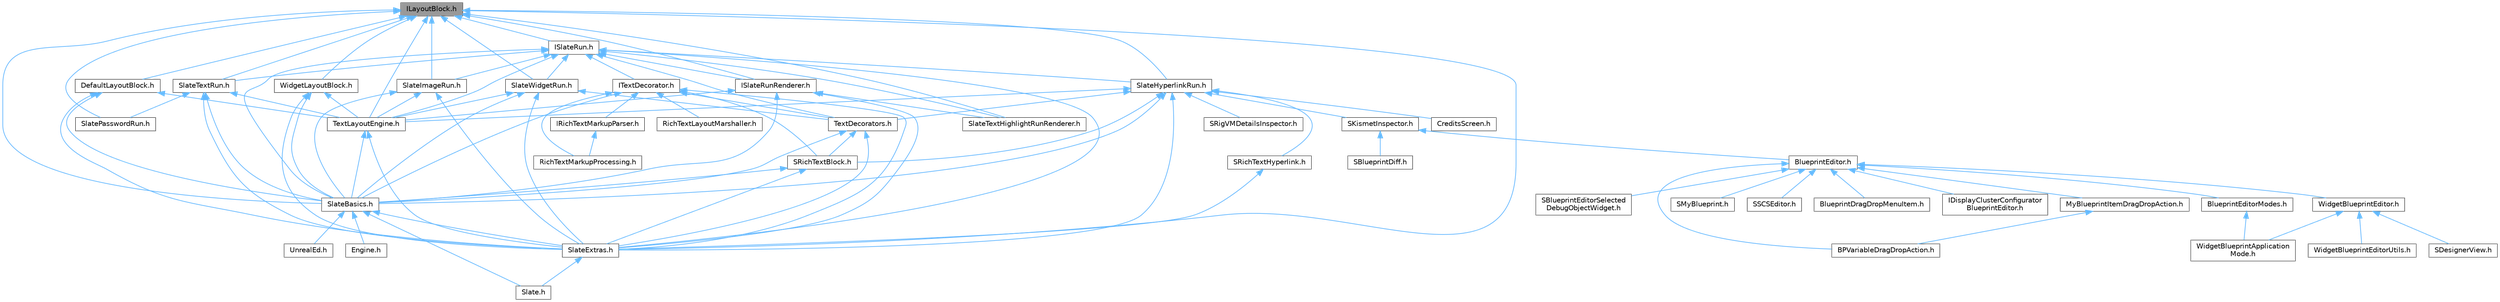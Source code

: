 digraph "ILayoutBlock.h"
{
 // INTERACTIVE_SVG=YES
 // LATEX_PDF_SIZE
  bgcolor="transparent";
  edge [fontname=Helvetica,fontsize=10,labelfontname=Helvetica,labelfontsize=10];
  node [fontname=Helvetica,fontsize=10,shape=box,height=0.2,width=0.4];
  Node1 [id="Node000001",label="ILayoutBlock.h",height=0.2,width=0.4,color="gray40", fillcolor="grey60", style="filled", fontcolor="black",tooltip=" "];
  Node1 -> Node2 [id="edge1_Node000001_Node000002",dir="back",color="steelblue1",style="solid",tooltip=" "];
  Node2 [id="Node000002",label="DefaultLayoutBlock.h",height=0.2,width=0.4,color="grey40", fillcolor="white", style="filled",URL="$de/d9b/DefaultLayoutBlock_8h.html",tooltip=" "];
  Node2 -> Node3 [id="edge2_Node000002_Node000003",dir="back",color="steelblue1",style="solid",tooltip=" "];
  Node3 [id="Node000003",label="SlateBasics.h",height=0.2,width=0.4,color="grey40", fillcolor="white", style="filled",URL="$da/d2f/SlateBasics_8h.html",tooltip=" "];
  Node3 -> Node4 [id="edge3_Node000003_Node000004",dir="back",color="steelblue1",style="solid",tooltip=" "];
  Node4 [id="Node000004",label="Engine.h",height=0.2,width=0.4,color="grey40", fillcolor="white", style="filled",URL="$d1/d34/Public_2Engine_8h.html",tooltip=" "];
  Node3 -> Node5 [id="edge4_Node000003_Node000005",dir="back",color="steelblue1",style="solid",tooltip=" "];
  Node5 [id="Node000005",label="Slate.h",height=0.2,width=0.4,color="grey40", fillcolor="white", style="filled",URL="$d2/dc0/Slate_8h.html",tooltip=" "];
  Node3 -> Node6 [id="edge5_Node000003_Node000006",dir="back",color="steelblue1",style="solid",tooltip=" "];
  Node6 [id="Node000006",label="SlateExtras.h",height=0.2,width=0.4,color="grey40", fillcolor="white", style="filled",URL="$d8/dec/SlateExtras_8h.html",tooltip=" "];
  Node6 -> Node5 [id="edge6_Node000006_Node000005",dir="back",color="steelblue1",style="solid",tooltip=" "];
  Node3 -> Node7 [id="edge7_Node000003_Node000007",dir="back",color="steelblue1",style="solid",tooltip=" "];
  Node7 [id="Node000007",label="UnrealEd.h",height=0.2,width=0.4,color="grey40", fillcolor="white", style="filled",URL="$d2/d5f/UnrealEd_8h.html",tooltip=" "];
  Node2 -> Node6 [id="edge8_Node000002_Node000006",dir="back",color="steelblue1",style="solid",tooltip=" "];
  Node2 -> Node8 [id="edge9_Node000002_Node000008",dir="back",color="steelblue1",style="solid",tooltip=" "];
  Node8 [id="Node000008",label="TextLayoutEngine.h",height=0.2,width=0.4,color="grey40", fillcolor="white", style="filled",URL="$da/d06/TextLayoutEngine_8h.html",tooltip=" "];
  Node8 -> Node3 [id="edge10_Node000008_Node000003",dir="back",color="steelblue1",style="solid",tooltip=" "];
  Node8 -> Node6 [id="edge11_Node000008_Node000006",dir="back",color="steelblue1",style="solid",tooltip=" "];
  Node1 -> Node9 [id="edge12_Node000001_Node000009",dir="back",color="steelblue1",style="solid",tooltip=" "];
  Node9 [id="Node000009",label="ISlateRun.h",height=0.2,width=0.4,color="grey40", fillcolor="white", style="filled",URL="$d9/d49/ISlateRun_8h.html",tooltip=" "];
  Node9 -> Node10 [id="edge13_Node000009_Node000010",dir="back",color="steelblue1",style="solid",tooltip=" "];
  Node10 [id="Node000010",label="ISlateRunRenderer.h",height=0.2,width=0.4,color="grey40", fillcolor="white", style="filled",URL="$d3/dfa/ISlateRunRenderer_8h.html",tooltip=" "];
  Node10 -> Node3 [id="edge14_Node000010_Node000003",dir="back",color="steelblue1",style="solid",tooltip=" "];
  Node10 -> Node6 [id="edge15_Node000010_Node000006",dir="back",color="steelblue1",style="solid",tooltip=" "];
  Node10 -> Node11 [id="edge16_Node000010_Node000011",dir="back",color="steelblue1",style="solid",tooltip=" "];
  Node11 [id="Node000011",label="SlateTextHighlightRunRenderer.h",height=0.2,width=0.4,color="grey40", fillcolor="white", style="filled",URL="$d0/d78/SlateTextHighlightRunRenderer_8h.html",tooltip=" "];
  Node10 -> Node8 [id="edge17_Node000010_Node000008",dir="back",color="steelblue1",style="solid",tooltip=" "];
  Node9 -> Node12 [id="edge18_Node000009_Node000012",dir="back",color="steelblue1",style="solid",tooltip=" "];
  Node12 [id="Node000012",label="ITextDecorator.h",height=0.2,width=0.4,color="grey40", fillcolor="white", style="filled",URL="$d6/d35/ITextDecorator_8h.html",tooltip=" "];
  Node12 -> Node13 [id="edge19_Node000012_Node000013",dir="back",color="steelblue1",style="solid",tooltip=" "];
  Node13 [id="Node000013",label="IRichTextMarkupParser.h",height=0.2,width=0.4,color="grey40", fillcolor="white", style="filled",URL="$d1/dae/IRichTextMarkupParser_8h.html",tooltip=" "];
  Node13 -> Node14 [id="edge20_Node000013_Node000014",dir="back",color="steelblue1",style="solid",tooltip=" "];
  Node14 [id="Node000014",label="RichTextMarkupProcessing.h",height=0.2,width=0.4,color="grey40", fillcolor="white", style="filled",URL="$d5/ddd/RichTextMarkupProcessing_8h.html",tooltip=" "];
  Node12 -> Node15 [id="edge21_Node000012_Node000015",dir="back",color="steelblue1",style="solid",tooltip=" "];
  Node15 [id="Node000015",label="RichTextLayoutMarshaller.h",height=0.2,width=0.4,color="grey40", fillcolor="white", style="filled",URL="$dd/d85/RichTextLayoutMarshaller_8h.html",tooltip=" "];
  Node12 -> Node14 [id="edge22_Node000012_Node000014",dir="back",color="steelblue1",style="solid",tooltip=" "];
  Node12 -> Node16 [id="edge23_Node000012_Node000016",dir="back",color="steelblue1",style="solid",tooltip=" "];
  Node16 [id="Node000016",label="SRichTextBlock.h",height=0.2,width=0.4,color="grey40", fillcolor="white", style="filled",URL="$dd/d4c/SRichTextBlock_8h.html",tooltip=" "];
  Node16 -> Node3 [id="edge24_Node000016_Node000003",dir="back",color="steelblue1",style="solid",tooltip=" "];
  Node16 -> Node6 [id="edge25_Node000016_Node000006",dir="back",color="steelblue1",style="solid",tooltip=" "];
  Node12 -> Node3 [id="edge26_Node000012_Node000003",dir="back",color="steelblue1",style="solid",tooltip=" "];
  Node12 -> Node6 [id="edge27_Node000012_Node000006",dir="back",color="steelblue1",style="solid",tooltip=" "];
  Node12 -> Node17 [id="edge28_Node000012_Node000017",dir="back",color="steelblue1",style="solid",tooltip=" "];
  Node17 [id="Node000017",label="TextDecorators.h",height=0.2,width=0.4,color="grey40", fillcolor="white", style="filled",URL="$df/d2a/TextDecorators_8h.html",tooltip=" "];
  Node17 -> Node16 [id="edge29_Node000017_Node000016",dir="back",color="steelblue1",style="solid",tooltip=" "];
  Node17 -> Node3 [id="edge30_Node000017_Node000003",dir="back",color="steelblue1",style="solid",tooltip=" "];
  Node17 -> Node6 [id="edge31_Node000017_Node000006",dir="back",color="steelblue1",style="solid",tooltip=" "];
  Node9 -> Node3 [id="edge32_Node000009_Node000003",dir="back",color="steelblue1",style="solid",tooltip=" "];
  Node9 -> Node6 [id="edge33_Node000009_Node000006",dir="back",color="steelblue1",style="solid",tooltip=" "];
  Node9 -> Node18 [id="edge34_Node000009_Node000018",dir="back",color="steelblue1",style="solid",tooltip=" "];
  Node18 [id="Node000018",label="SlateHyperlinkRun.h",height=0.2,width=0.4,color="grey40", fillcolor="white", style="filled",URL="$d6/dd6/SlateHyperlinkRun_8h.html",tooltip=" "];
  Node18 -> Node19 [id="edge35_Node000018_Node000019",dir="back",color="steelblue1",style="solid",tooltip=" "];
  Node19 [id="Node000019",label="CreditsScreen.h",height=0.2,width=0.4,color="grey40", fillcolor="white", style="filled",URL="$d7/db9/CreditsScreen_8h.html",tooltip=" "];
  Node18 -> Node20 [id="edge36_Node000018_Node000020",dir="back",color="steelblue1",style="solid",tooltip=" "];
  Node20 [id="Node000020",label="SKismetInspector.h",height=0.2,width=0.4,color="grey40", fillcolor="white", style="filled",URL="$db/dd1/SKismetInspector_8h.html",tooltip=" "];
  Node20 -> Node21 [id="edge37_Node000020_Node000021",dir="back",color="steelblue1",style="solid",tooltip=" "];
  Node21 [id="Node000021",label="BlueprintEditor.h",height=0.2,width=0.4,color="grey40", fillcolor="white", style="filled",URL="$df/d7d/BlueprintEditor_8h.html",tooltip=" "];
  Node21 -> Node22 [id="edge38_Node000021_Node000022",dir="back",color="steelblue1",style="solid",tooltip=" "];
  Node22 [id="Node000022",label="BPVariableDragDropAction.h",height=0.2,width=0.4,color="grey40", fillcolor="white", style="filled",URL="$dd/d23/BPVariableDragDropAction_8h.html",tooltip=" "];
  Node21 -> Node23 [id="edge39_Node000021_Node000023",dir="back",color="steelblue1",style="solid",tooltip=" "];
  Node23 [id="Node000023",label="BlueprintDragDropMenuItem.h",height=0.2,width=0.4,color="grey40", fillcolor="white", style="filled",URL="$dc/deb/BlueprintDragDropMenuItem_8h.html",tooltip=" "];
  Node21 -> Node24 [id="edge40_Node000021_Node000024",dir="back",color="steelblue1",style="solid",tooltip=" "];
  Node24 [id="Node000024",label="BlueprintEditorModes.h",height=0.2,width=0.4,color="grey40", fillcolor="white", style="filled",URL="$d9/d70/BlueprintEditorModes_8h.html",tooltip=" "];
  Node24 -> Node25 [id="edge41_Node000024_Node000025",dir="back",color="steelblue1",style="solid",tooltip=" "];
  Node25 [id="Node000025",label="WidgetBlueprintApplication\lMode.h",height=0.2,width=0.4,color="grey40", fillcolor="white", style="filled",URL="$d3/d40/WidgetBlueprintApplicationMode_8h.html",tooltip=" "];
  Node21 -> Node26 [id="edge42_Node000021_Node000026",dir="back",color="steelblue1",style="solid",tooltip=" "];
  Node26 [id="Node000026",label="IDisplayClusterConfigurator\lBlueprintEditor.h",height=0.2,width=0.4,color="grey40", fillcolor="white", style="filled",URL="$dd/d4b/IDisplayClusterConfiguratorBlueprintEditor_8h.html",tooltip=" "];
  Node21 -> Node27 [id="edge43_Node000021_Node000027",dir="back",color="steelblue1",style="solid",tooltip=" "];
  Node27 [id="Node000027",label="MyBlueprintItemDragDropAction.h",height=0.2,width=0.4,color="grey40", fillcolor="white", style="filled",URL="$da/d11/MyBlueprintItemDragDropAction_8h.html",tooltip=" "];
  Node27 -> Node22 [id="edge44_Node000027_Node000022",dir="back",color="steelblue1",style="solid",tooltip=" "];
  Node21 -> Node28 [id="edge45_Node000021_Node000028",dir="back",color="steelblue1",style="solid",tooltip=" "];
  Node28 [id="Node000028",label="SBlueprintEditorSelected\lDebugObjectWidget.h",height=0.2,width=0.4,color="grey40", fillcolor="white", style="filled",URL="$de/d6c/SBlueprintEditorSelectedDebugObjectWidget_8h.html",tooltip=" "];
  Node21 -> Node29 [id="edge46_Node000021_Node000029",dir="back",color="steelblue1",style="solid",tooltip=" "];
  Node29 [id="Node000029",label="SMyBlueprint.h",height=0.2,width=0.4,color="grey40", fillcolor="white", style="filled",URL="$d3/d34/SMyBlueprint_8h.html",tooltip=" "];
  Node21 -> Node30 [id="edge47_Node000021_Node000030",dir="back",color="steelblue1",style="solid",tooltip=" "];
  Node30 [id="Node000030",label="SSCSEditor.h",height=0.2,width=0.4,color="grey40", fillcolor="white", style="filled",URL="$d0/d2e/SSCSEditor_8h.html",tooltip=" "];
  Node21 -> Node31 [id="edge48_Node000021_Node000031",dir="back",color="steelblue1",style="solid",tooltip=" "];
  Node31 [id="Node000031",label="WidgetBlueprintEditor.h",height=0.2,width=0.4,color="grey40", fillcolor="white", style="filled",URL="$d6/d04/WidgetBlueprintEditor_8h.html",tooltip=" "];
  Node31 -> Node32 [id="edge49_Node000031_Node000032",dir="back",color="steelblue1",style="solid",tooltip=" "];
  Node32 [id="Node000032",label="SDesignerView.h",height=0.2,width=0.4,color="grey40", fillcolor="white", style="filled",URL="$d2/d14/SDesignerView_8h.html",tooltip=" "];
  Node31 -> Node25 [id="edge50_Node000031_Node000025",dir="back",color="steelblue1",style="solid",tooltip=" "];
  Node31 -> Node33 [id="edge51_Node000031_Node000033",dir="back",color="steelblue1",style="solid",tooltip=" "];
  Node33 [id="Node000033",label="WidgetBlueprintEditorUtils.h",height=0.2,width=0.4,color="grey40", fillcolor="white", style="filled",URL="$d9/df7/WidgetBlueprintEditorUtils_8h.html",tooltip=" "];
  Node20 -> Node34 [id="edge52_Node000020_Node000034",dir="back",color="steelblue1",style="solid",tooltip=" "];
  Node34 [id="Node000034",label="SBlueprintDiff.h",height=0.2,width=0.4,color="grey40", fillcolor="white", style="filled",URL="$de/d6d/SBlueprintDiff_8h.html",tooltip=" "];
  Node18 -> Node16 [id="edge53_Node000018_Node000016",dir="back",color="steelblue1",style="solid",tooltip=" "];
  Node18 -> Node35 [id="edge54_Node000018_Node000035",dir="back",color="steelblue1",style="solid",tooltip=" "];
  Node35 [id="Node000035",label="SRichTextHyperlink.h",height=0.2,width=0.4,color="grey40", fillcolor="white", style="filled",URL="$da/d06/SRichTextHyperlink_8h.html",tooltip=" "];
  Node35 -> Node6 [id="edge55_Node000035_Node000006",dir="back",color="steelblue1",style="solid",tooltip=" "];
  Node18 -> Node36 [id="edge56_Node000018_Node000036",dir="back",color="steelblue1",style="solid",tooltip=" "];
  Node36 [id="Node000036",label="SRigVMDetailsInspector.h",height=0.2,width=0.4,color="grey40", fillcolor="white", style="filled",URL="$df/dfb/SRigVMDetailsInspector_8h.html",tooltip=" "];
  Node18 -> Node3 [id="edge57_Node000018_Node000003",dir="back",color="steelblue1",style="solid",tooltip=" "];
  Node18 -> Node6 [id="edge58_Node000018_Node000006",dir="back",color="steelblue1",style="solid",tooltip=" "];
  Node18 -> Node17 [id="edge59_Node000018_Node000017",dir="back",color="steelblue1",style="solid",tooltip=" "];
  Node18 -> Node8 [id="edge60_Node000018_Node000008",dir="back",color="steelblue1",style="solid",tooltip=" "];
  Node9 -> Node37 [id="edge61_Node000009_Node000037",dir="back",color="steelblue1",style="solid",tooltip=" "];
  Node37 [id="Node000037",label="SlateImageRun.h",height=0.2,width=0.4,color="grey40", fillcolor="white", style="filled",URL="$d5/d9c/SlateImageRun_8h.html",tooltip=" "];
  Node37 -> Node3 [id="edge62_Node000037_Node000003",dir="back",color="steelblue1",style="solid",tooltip=" "];
  Node37 -> Node6 [id="edge63_Node000037_Node000006",dir="back",color="steelblue1",style="solid",tooltip=" "];
  Node37 -> Node8 [id="edge64_Node000037_Node000008",dir="back",color="steelblue1",style="solid",tooltip=" "];
  Node9 -> Node11 [id="edge65_Node000009_Node000011",dir="back",color="steelblue1",style="solid",tooltip=" "];
  Node9 -> Node38 [id="edge66_Node000009_Node000038",dir="back",color="steelblue1",style="solid",tooltip=" "];
  Node38 [id="Node000038",label="SlateTextRun.h",height=0.2,width=0.4,color="grey40", fillcolor="white", style="filled",URL="$d1/dd2/SlateTextRun_8h.html",tooltip=" "];
  Node38 -> Node3 [id="edge67_Node000038_Node000003",dir="back",color="steelblue1",style="solid",tooltip=" "];
  Node38 -> Node6 [id="edge68_Node000038_Node000006",dir="back",color="steelblue1",style="solid",tooltip=" "];
  Node38 -> Node39 [id="edge69_Node000038_Node000039",dir="back",color="steelblue1",style="solid",tooltip=" "];
  Node39 [id="Node000039",label="SlatePasswordRun.h",height=0.2,width=0.4,color="grey40", fillcolor="white", style="filled",URL="$d7/d80/SlatePasswordRun_8h.html",tooltip=" "];
  Node38 -> Node8 [id="edge70_Node000038_Node000008",dir="back",color="steelblue1",style="solid",tooltip=" "];
  Node9 -> Node40 [id="edge71_Node000009_Node000040",dir="back",color="steelblue1",style="solid",tooltip=" "];
  Node40 [id="Node000040",label="SlateWidgetRun.h",height=0.2,width=0.4,color="grey40", fillcolor="white", style="filled",URL="$d1/d50/SlateWidgetRun_8h.html",tooltip=" "];
  Node40 -> Node3 [id="edge72_Node000040_Node000003",dir="back",color="steelblue1",style="solid",tooltip=" "];
  Node40 -> Node6 [id="edge73_Node000040_Node000006",dir="back",color="steelblue1",style="solid",tooltip=" "];
  Node40 -> Node17 [id="edge74_Node000040_Node000017",dir="back",color="steelblue1",style="solid",tooltip=" "];
  Node40 -> Node8 [id="edge75_Node000040_Node000008",dir="back",color="steelblue1",style="solid",tooltip=" "];
  Node9 -> Node17 [id="edge76_Node000009_Node000017",dir="back",color="steelblue1",style="solid",tooltip=" "];
  Node9 -> Node8 [id="edge77_Node000009_Node000008",dir="back",color="steelblue1",style="solid",tooltip=" "];
  Node1 -> Node10 [id="edge78_Node000001_Node000010",dir="back",color="steelblue1",style="solid",tooltip=" "];
  Node1 -> Node3 [id="edge79_Node000001_Node000003",dir="back",color="steelblue1",style="solid",tooltip=" "];
  Node1 -> Node6 [id="edge80_Node000001_Node000006",dir="back",color="steelblue1",style="solid",tooltip=" "];
  Node1 -> Node18 [id="edge81_Node000001_Node000018",dir="back",color="steelblue1",style="solid",tooltip=" "];
  Node1 -> Node37 [id="edge82_Node000001_Node000037",dir="back",color="steelblue1",style="solid",tooltip=" "];
  Node1 -> Node39 [id="edge83_Node000001_Node000039",dir="back",color="steelblue1",style="solid",tooltip=" "];
  Node1 -> Node11 [id="edge84_Node000001_Node000011",dir="back",color="steelblue1",style="solid",tooltip=" "];
  Node1 -> Node38 [id="edge85_Node000001_Node000038",dir="back",color="steelblue1",style="solid",tooltip=" "];
  Node1 -> Node40 [id="edge86_Node000001_Node000040",dir="back",color="steelblue1",style="solid",tooltip=" "];
  Node1 -> Node8 [id="edge87_Node000001_Node000008",dir="back",color="steelblue1",style="solid",tooltip=" "];
  Node1 -> Node41 [id="edge88_Node000001_Node000041",dir="back",color="steelblue1",style="solid",tooltip=" "];
  Node41 [id="Node000041",label="WidgetLayoutBlock.h",height=0.2,width=0.4,color="grey40", fillcolor="white", style="filled",URL="$df/d2d/WidgetLayoutBlock_8h.html",tooltip=" "];
  Node41 -> Node3 [id="edge89_Node000041_Node000003",dir="back",color="steelblue1",style="solid",tooltip=" "];
  Node41 -> Node6 [id="edge90_Node000041_Node000006",dir="back",color="steelblue1",style="solid",tooltip=" "];
  Node41 -> Node8 [id="edge91_Node000041_Node000008",dir="back",color="steelblue1",style="solid",tooltip=" "];
}
